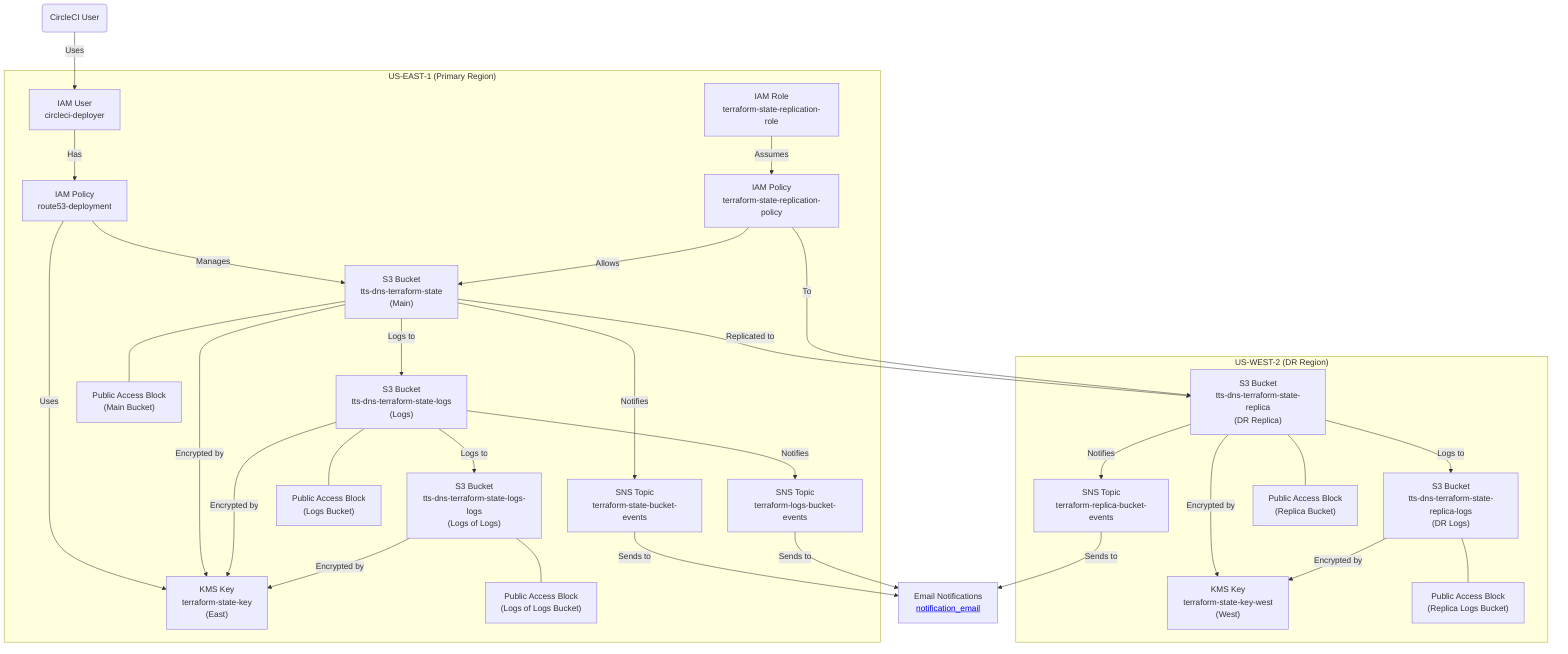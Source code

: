 graph TD
    %% Define main resources
    User("CircleCI User")
    MainS3["S3 Bucket<br>tts-dns-terraform-state<br>(Main)"]
    LogsS3["S3 Bucket<br>tts-dns-terraform-state-logs<br>(Logs)"]
    LogsLogsS3["S3 Bucket<br>tts-dns-terraform-state-logs-logs<br>(Logs of Logs)"]
    ReplicaS3["S3 Bucket<br>tts-dns-terraform-state-replica<br>(DR Replica)"]
    ReplicaLogsS3["S3 Bucket<br>tts-dns-terraform-state-replica-logs<br>(DR Logs)"]
    
    %% KMS Keys
    KMSKey["KMS Key<br>terraform-state-key<br>(East)"]
    KMSKeyWest["KMS Key<br>terraform-state-key-west<br>(West)"]
    
    %% SNS Topics
    SNSMain["SNS Topic<br>terraform-state-bucket-events"]
    SNSLogs["SNS Topic<br>terraform-logs-bucket-events"]
    SNSReplica["SNS Topic<br>terraform-replica-bucket-events"]
    
    %% IAM Resources
    IAMUser["IAM User<br>circleci-deployer"]
    IAMPolicy["IAM Policy<br>route53-deployment"]
    IAMRole["IAM Role<br>terraform-state-replication-role"]
    IAMReplication["IAM Policy<br>terraform-state-replication-policy"]
    
    %% Email Notifications
    Email["Email Notifications<br><a href='mailto:devops+dns@gsa.gov'>notification_email</a>"]
    
    %% Security configurations
    PABMain["Public Access Block<br>(Main Bucket)"]
    PABLogs["Public Access Block<br>(Logs Bucket)"]
    PABLogsLogs["Public Access Block<br>(Logs of Logs Bucket)"]
    PABReplica["Public Access Block<br>(Replica Bucket)"]
    PABReplicaLogs["Public Access Block<br>(Replica Logs Bucket)"]

    %% Define regions
    subgraph "US-EAST-1 (Primary Region)"
        MainS3
        LogsS3
        LogsLogsS3
        KMSKey
        SNSMain
        SNSLogs
        IAMUser
        IAMPolicy
        IAMRole
        IAMReplication
        PABMain
        PABLogs
        PABLogsLogs
    end

    subgraph "US-WEST-2 (DR Region)"
        ReplicaS3
        ReplicaLogsS3
        KMSKeyWest
        SNSReplica
        PABReplica
        PABReplicaLogs
    end
    
    %% Define relationships
    User -->|Uses| IAMUser
    IAMUser -->|Has| IAMPolicy
    IAMPolicy -->|Manages| MainS3
    IAMPolicy -->|Uses| KMSKey
    
    MainS3 -->|Replicated to| ReplicaS3
    MainS3 -->|Logs to| LogsS3
    LogsS3 -->|Logs to| LogsLogsS3
    ReplicaS3 -->|Logs to| ReplicaLogsS3
    
    MainS3 -->|Encrypted by| KMSKey
    LogsS3 -->|Encrypted by| KMSKey
    LogsLogsS3 -->|Encrypted by| KMSKey
    ReplicaS3 -->|Encrypted by| KMSKeyWest
    ReplicaLogsS3 -->|Encrypted by| KMSKeyWest
    
    MainS3 -->|Notifies| SNSMain
    LogsS3 -->|Notifies| SNSLogs
    ReplicaS3 -->|Notifies| SNSReplica
    
    SNSMain -->|Sends to| Email
    SNSLogs -->|Sends to| Email
    SNSReplica -->|Sends to| Email
    
    IAMRole -->|Assumes| IAMReplication
    IAMReplication -->|Allows| MainS3
    IAMReplication -->|To| ReplicaS3
    
    MainS3 --- PABMain
    LogsS3 --- PABLogs
    LogsLogsS3 --- PABLogsLogs
    ReplicaS3 --- PABReplica
    ReplicaLogsS3 --- PABReplicaLogs